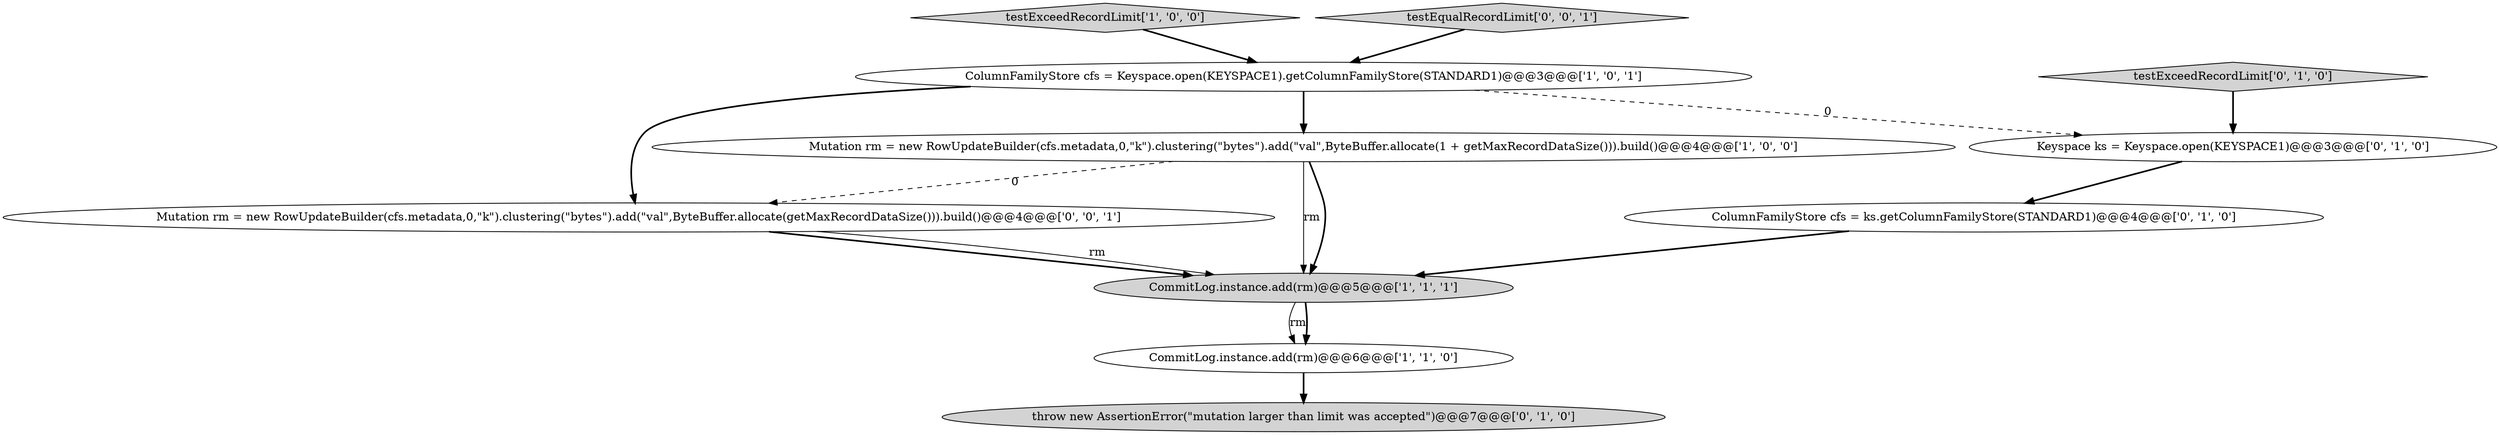 digraph {
8 [style = filled, label = "Keyspace ks = Keyspace.open(KEYSPACE1)@@@3@@@['0', '1', '0']", fillcolor = white, shape = ellipse image = "AAA1AAABBB2BBB"];
10 [style = filled, label = "Mutation rm = new RowUpdateBuilder(cfs.metadata,0,\"k\").clustering(\"bytes\").add(\"val\",ByteBuffer.allocate(getMaxRecordDataSize())).build()@@@4@@@['0', '0', '1']", fillcolor = white, shape = ellipse image = "AAA0AAABBB3BBB"];
1 [style = filled, label = "CommitLog.instance.add(rm)@@@5@@@['1', '1', '1']", fillcolor = lightgray, shape = ellipse image = "AAA0AAABBB1BBB"];
4 [style = filled, label = "testExceedRecordLimit['1', '0', '0']", fillcolor = lightgray, shape = diamond image = "AAA0AAABBB1BBB"];
3 [style = filled, label = "ColumnFamilyStore cfs = Keyspace.open(KEYSPACE1).getColumnFamilyStore(STANDARD1)@@@3@@@['1', '0', '1']", fillcolor = white, shape = ellipse image = "AAA0AAABBB1BBB"];
2 [style = filled, label = "CommitLog.instance.add(rm)@@@6@@@['1', '1', '0']", fillcolor = white, shape = ellipse image = "AAA0AAABBB1BBB"];
7 [style = filled, label = "testExceedRecordLimit['0', '1', '0']", fillcolor = lightgray, shape = diamond image = "AAA0AAABBB2BBB"];
0 [style = filled, label = "Mutation rm = new RowUpdateBuilder(cfs.metadata,0,\"k\").clustering(\"bytes\").add(\"val\",ByteBuffer.allocate(1 + getMaxRecordDataSize())).build()@@@4@@@['1', '0', '0']", fillcolor = white, shape = ellipse image = "AAA0AAABBB1BBB"];
6 [style = filled, label = "throw new AssertionError(\"mutation larger than limit was accepted\")@@@7@@@['0', '1', '0']", fillcolor = lightgray, shape = ellipse image = "AAA0AAABBB2BBB"];
5 [style = filled, label = "ColumnFamilyStore cfs = ks.getColumnFamilyStore(STANDARD1)@@@4@@@['0', '1', '0']", fillcolor = white, shape = ellipse image = "AAA1AAABBB2BBB"];
9 [style = filled, label = "testEqualRecordLimit['0', '0', '1']", fillcolor = lightgray, shape = diamond image = "AAA0AAABBB3BBB"];
2->6 [style = bold, label=""];
10->1 [style = bold, label=""];
9->3 [style = bold, label=""];
3->10 [style = bold, label=""];
0->10 [style = dashed, label="0"];
0->1 [style = solid, label="rm"];
3->8 [style = dashed, label="0"];
7->8 [style = bold, label=""];
10->1 [style = solid, label="rm"];
8->5 [style = bold, label=""];
1->2 [style = solid, label="rm"];
3->0 [style = bold, label=""];
4->3 [style = bold, label=""];
1->2 [style = bold, label=""];
0->1 [style = bold, label=""];
5->1 [style = bold, label=""];
}
